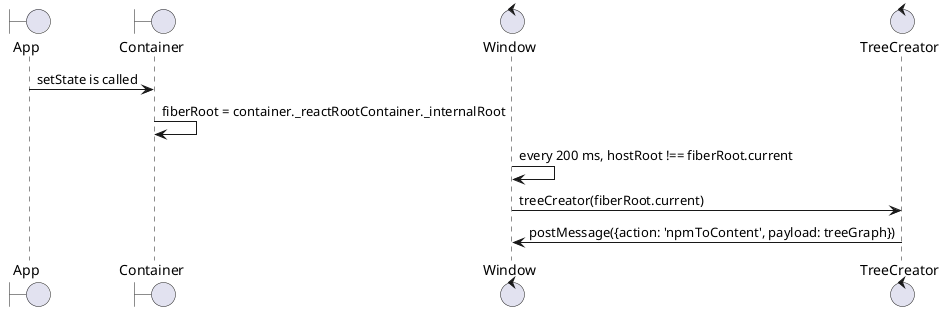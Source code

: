 @startuml windowUML

boundary App               
boundary Container           
control Window                                   
control TreeCreator           



App -> Container : setState is called
Container -> Container : fiberRoot = container._reactRootContainer._internalRoot 
Window -> Window : every 200 ms, hostRoot !== fiberRoot.current
Window -> TreeCreator : treeCreator(fiberRoot.current)
TreeCreator -> Window: postMessage({action: 'npmToContent', payload: treeGraph})

@enduml